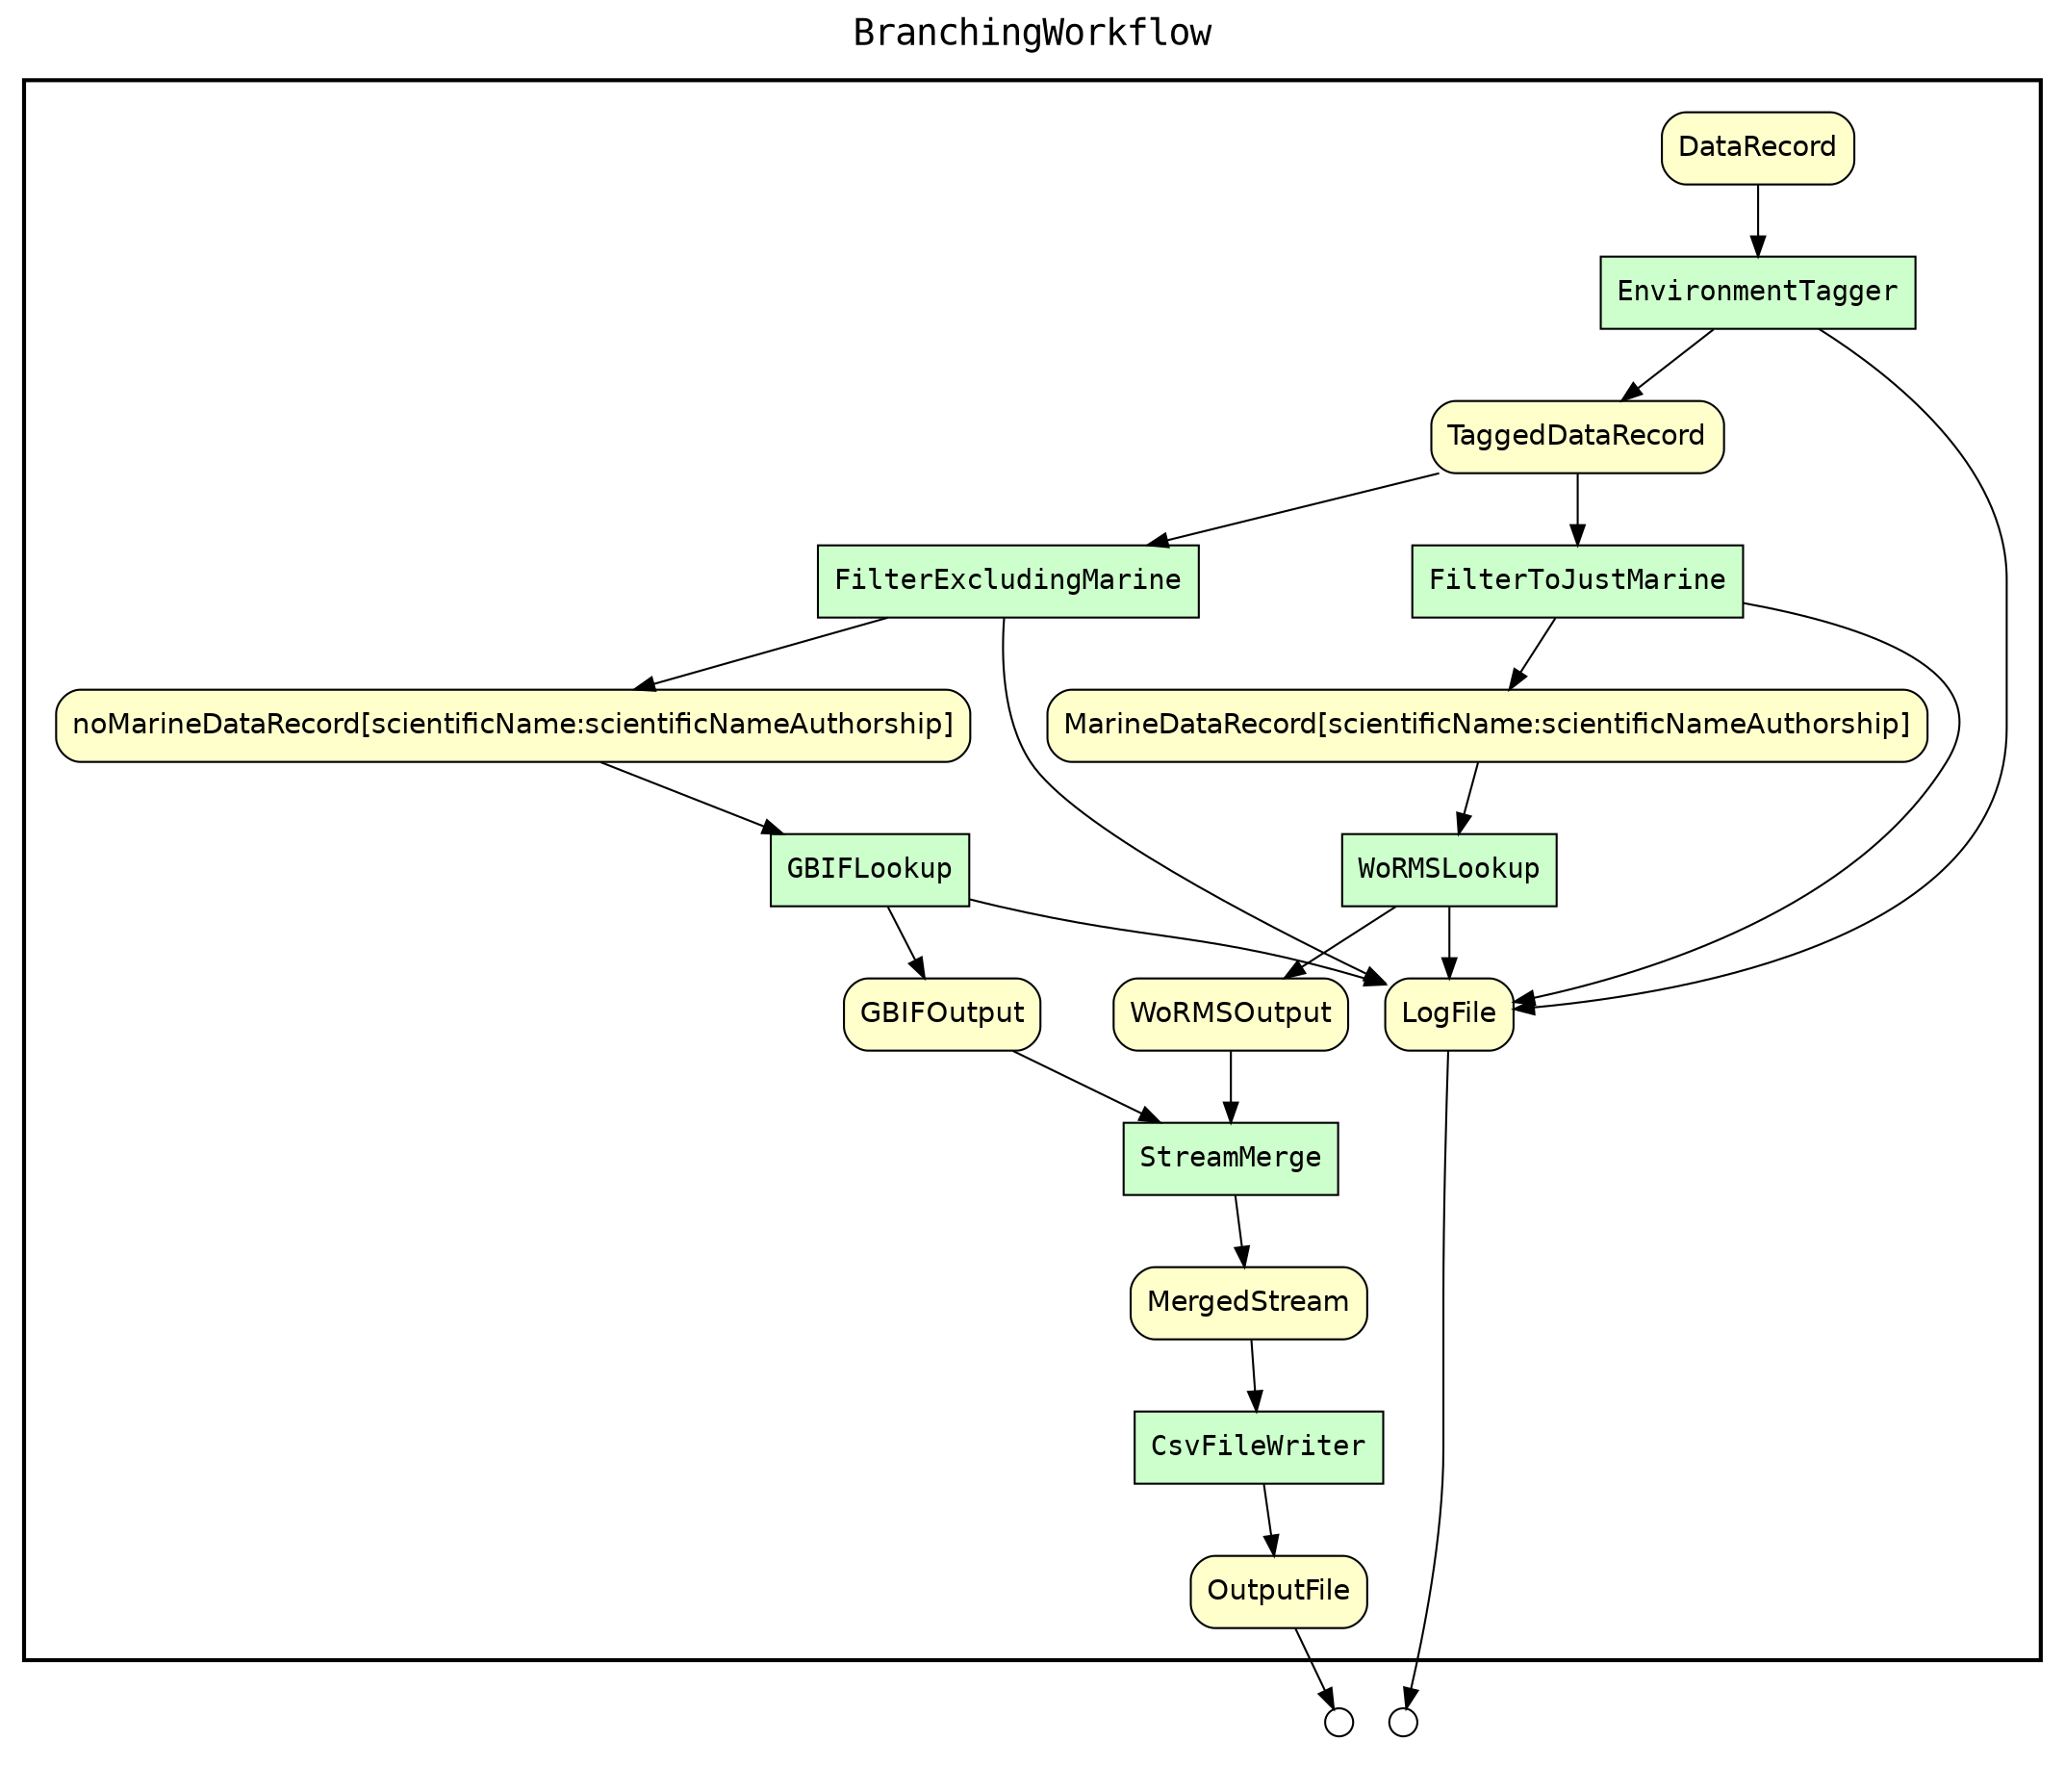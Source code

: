 
digraph yw_data_view {
rankdir=TB
fontname=Courier; fontsize=18; labelloc=t
label="BranchingWorkflow"
subgraph cluster_workflow { label=""; color=black; penwidth=2
subgraph cluster_workflow_inner { label=""; color=white
node[shape=box style="filled" fillcolor="#CCFFCC" peripheries=1 fontname=Courier]
FilterExcludingMarine
FilterToJustMarine
StreamMerge
CsvFileWriter
GBIFLookup
WoRMSLookup
EnvironmentTagger
node[shape=box style="filled" fillcolor="#CCFFCC" peripheries=1 fontname=Courier]
node[shape=box style="rounded,filled" fillcolor="#FFFFCC" peripheries=1 fontname=Helvetica]
DataRecord
LogFile
TaggedDataRecord
<MarineDataRecord[scientificName:scientificNameAuthorship]>
<noMarineDataRecord[scientificName:scientificNameAuthorship]>
WoRMSOutput
GBIFOutput
MergedStream
OutputFile
node[shape=box style="rounded,filled" fillcolor="#FFFFFF" peripheries=1 fontname=Helvetica]
}}
subgraph cluster_inflows { label=""; color=white; penwidth=2
subgraph cluster_inflows_inner { label=""; color=white
node[shape=circle fillcolor="#FFFFFF" peripheries=1 width=0.2]
}}
subgraph cluster_outflows { label=""; color=white; penwidth=2
subgraph cluster_outflows_inner { label=""; color=white
node[shape=circle fillcolor="#FFFFFF" peripheries=1 width=0.2]
LogFile_outflow [label=""]
OutputFile_outflow [label=""]
}}
CsvFileWriter -> OutputFile
StreamMerge -> MergedStream
GBIFLookup -> GBIFOutput
WoRMSLookup -> WoRMSOutput
FilterExcludingMarine -> <noMarineDataRecord[scientificName:scientificNameAuthorship]>
FilterToJustMarine -> <MarineDataRecord[scientificName:scientificNameAuthorship]>
EnvironmentTagger -> TaggedDataRecord
GBIFLookup -> LogFile
WoRMSLookup -> LogFile
FilterExcludingMarine -> LogFile
FilterToJustMarine -> LogFile
EnvironmentTagger -> LogFile
DataRecord -> EnvironmentTagger
TaggedDataRecord -> FilterToJustMarine
TaggedDataRecord -> FilterExcludingMarine
<MarineDataRecord[scientificName:scientificNameAuthorship]> -> WoRMSLookup
<noMarineDataRecord[scientificName:scientificNameAuthorship]> -> GBIFLookup
WoRMSOutput -> StreamMerge
GBIFOutput -> StreamMerge
MergedStream -> CsvFileWriter
LogFile -> LogFile_outflow
OutputFile -> OutputFile_outflow
}

